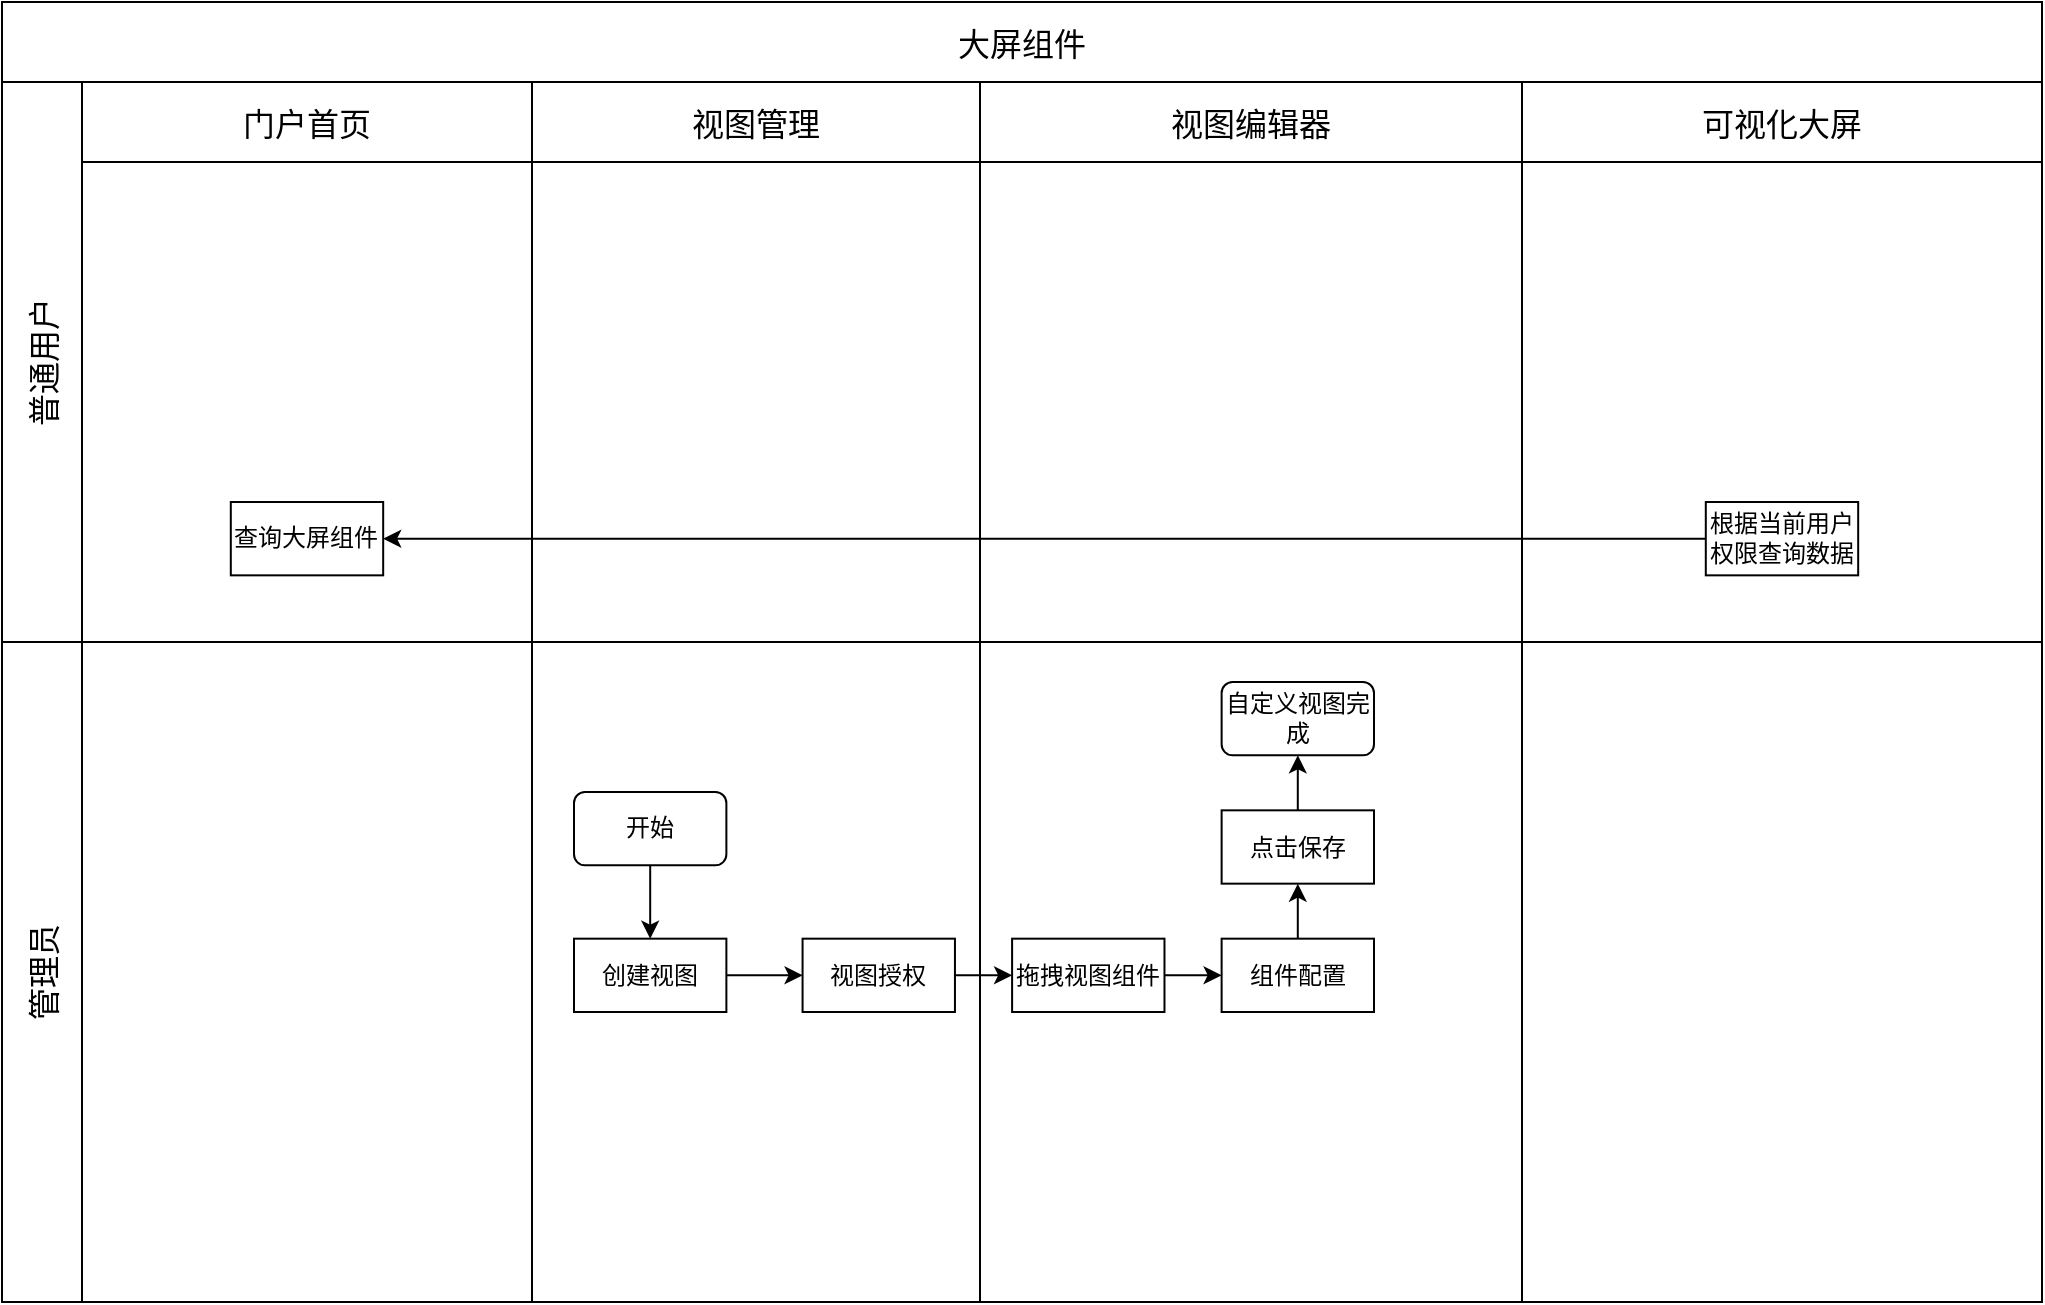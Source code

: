<mxfile version="26.1.2">
  <diagram name="第 1 页" id="osgETjnHmqt3JwMoTX2x">
    <mxGraphModel dx="2261" dy="786" grid="1" gridSize="10" guides="1" tooltips="1" connect="1" arrows="1" fold="1" page="1" pageScale="1" pageWidth="827" pageHeight="1169" math="0" shadow="0">
      <root>
        <mxCell id="0" />
        <mxCell id="1" parent="0" />
        <mxCell id="b7cma5sDClUB4dKQStpZ-1" value="大屏组件" style="shape=table;childLayout=tableLayout;startSize=40;collapsible=0;recursiveResize=0;expand=0;fontSize=16;" vertex="1" parent="1">
          <mxGeometry x="-96" y="60" width="1020" height="650" as="geometry" />
        </mxCell>
        <mxCell id="b7cma5sDClUB4dKQStpZ-2" value="普通用户" style="shape=tableRow;horizontal=0;swimlaneHead=0;swimlaneBody=0;top=0;left=0;strokeColor=inherit;bottom=0;right=0;dropTarget=0;fontStyle=0;fillColor=none;points=[[0,0.5],[1,0.5]];portConstraint=eastwest;startSize=40;collapsible=0;recursiveResize=0;expand=0;fontSize=16;" vertex="1" parent="b7cma5sDClUB4dKQStpZ-1">
          <mxGeometry y="40" width="1020" height="280" as="geometry" />
        </mxCell>
        <mxCell id="b7cma5sDClUB4dKQStpZ-3" value="门户首页" style="swimlane;swimlaneHead=0;swimlaneBody=0;fontStyle=0;strokeColor=inherit;connectable=0;fillColor=none;startSize=40;collapsible=0;recursiveResize=0;expand=0;fontSize=16;" vertex="1" parent="b7cma5sDClUB4dKQStpZ-2">
          <mxGeometry x="40" width="225" height="280" as="geometry">
            <mxRectangle width="225" height="280" as="alternateBounds" />
          </mxGeometry>
        </mxCell>
        <mxCell id="b7cma5sDClUB4dKQStpZ-33" value="查询大屏组件" style="rounded=0;whiteSpace=wrap;html=1;" vertex="1" parent="b7cma5sDClUB4dKQStpZ-3">
          <mxGeometry x="74.4" y="210.003" width="76.19" height="36.667" as="geometry" />
        </mxCell>
        <mxCell id="b7cma5sDClUB4dKQStpZ-4" value="视图管理" style="swimlane;swimlaneHead=0;swimlaneBody=0;fontStyle=0;strokeColor=inherit;connectable=0;fillColor=none;startSize=40;collapsible=0;recursiveResize=0;expand=0;fontSize=16;" vertex="1" parent="b7cma5sDClUB4dKQStpZ-2">
          <mxGeometry x="265" width="224" height="280" as="geometry">
            <mxRectangle width="224" height="280" as="alternateBounds" />
          </mxGeometry>
        </mxCell>
        <mxCell id="b7cma5sDClUB4dKQStpZ-5" value="视图编辑器" style="swimlane;swimlaneHead=0;swimlaneBody=0;fontStyle=0;strokeColor=inherit;connectable=0;fillColor=none;startSize=40;collapsible=0;recursiveResize=0;expand=0;fontSize=16;" vertex="1" parent="b7cma5sDClUB4dKQStpZ-2">
          <mxGeometry x="489" width="271" height="280" as="geometry">
            <mxRectangle width="271" height="280" as="alternateBounds" />
          </mxGeometry>
        </mxCell>
        <mxCell id="b7cma5sDClUB4dKQStpZ-14" value="可视化大屏" style="swimlane;swimlaneHead=0;swimlaneBody=0;fontStyle=0;strokeColor=inherit;connectable=0;fillColor=none;startSize=40;collapsible=0;recursiveResize=0;expand=0;fontSize=16;" vertex="1" parent="b7cma5sDClUB4dKQStpZ-2">
          <mxGeometry x="760" width="260" height="280" as="geometry">
            <mxRectangle width="260" height="280" as="alternateBounds" />
          </mxGeometry>
        </mxCell>
        <mxCell id="b7cma5sDClUB4dKQStpZ-34" value="根据当前用户权限查询数据" style="rounded=0;whiteSpace=wrap;html=1;" vertex="1" parent="b7cma5sDClUB4dKQStpZ-14">
          <mxGeometry x="91.9" y="210.003" width="76.19" height="36.667" as="geometry" />
        </mxCell>
        <mxCell id="b7cma5sDClUB4dKQStpZ-35" style="edgeStyle=orthogonalEdgeStyle;rounded=0;orthogonalLoop=1;jettySize=auto;html=1;entryX=1;entryY=0.5;entryDx=0;entryDy=0;" edge="1" parent="b7cma5sDClUB4dKQStpZ-2" source="b7cma5sDClUB4dKQStpZ-34" target="b7cma5sDClUB4dKQStpZ-33">
          <mxGeometry relative="1" as="geometry" />
        </mxCell>
        <mxCell id="b7cma5sDClUB4dKQStpZ-6" value="管理员" style="shape=tableRow;horizontal=0;swimlaneHead=0;swimlaneBody=0;top=0;left=0;strokeColor=inherit;bottom=0;right=0;dropTarget=0;fontStyle=0;fillColor=none;points=[[0,0.5],[1,0.5]];portConstraint=eastwest;startSize=40;collapsible=0;recursiveResize=0;expand=0;fontSize=16;" vertex="1" parent="b7cma5sDClUB4dKQStpZ-1">
          <mxGeometry y="320" width="1020" height="330" as="geometry" />
        </mxCell>
        <mxCell id="b7cma5sDClUB4dKQStpZ-7" value="" style="swimlane;swimlaneHead=0;swimlaneBody=0;fontStyle=0;connectable=0;strokeColor=inherit;fillColor=none;startSize=0;collapsible=0;recursiveResize=0;expand=0;fontSize=16;" vertex="1" parent="b7cma5sDClUB4dKQStpZ-6">
          <mxGeometry x="40" width="225" height="330" as="geometry">
            <mxRectangle width="225" height="330" as="alternateBounds" />
          </mxGeometry>
        </mxCell>
        <mxCell id="b7cma5sDClUB4dKQStpZ-8" value="" style="swimlane;swimlaneHead=0;swimlaneBody=0;fontStyle=0;connectable=0;strokeColor=inherit;fillColor=none;startSize=0;collapsible=0;recursiveResize=0;expand=0;fontSize=16;" vertex="1" parent="b7cma5sDClUB4dKQStpZ-6">
          <mxGeometry x="265" width="224" height="330" as="geometry">
            <mxRectangle width="224" height="330" as="alternateBounds" />
          </mxGeometry>
        </mxCell>
        <mxCell id="b7cma5sDClUB4dKQStpZ-31" value="" style="group" vertex="1" connectable="0" parent="b7cma5sDClUB4dKQStpZ-8">
          <mxGeometry x="21" y="20" width="400" height="165" as="geometry" />
        </mxCell>
        <mxCell id="b7cma5sDClUB4dKQStpZ-25" style="edgeStyle=orthogonalEdgeStyle;rounded=0;orthogonalLoop=1;jettySize=auto;html=1;entryX=0.5;entryY=0;entryDx=0;entryDy=0;" edge="1" parent="b7cma5sDClUB4dKQStpZ-31" source="b7cma5sDClUB4dKQStpZ-17" target="b7cma5sDClUB4dKQStpZ-18">
          <mxGeometry relative="1" as="geometry" />
        </mxCell>
        <mxCell id="b7cma5sDClUB4dKQStpZ-17" value="开始" style="rounded=1;whiteSpace=wrap;html=1;" vertex="1" parent="b7cma5sDClUB4dKQStpZ-31">
          <mxGeometry y="55" width="76.19" height="36.667" as="geometry" />
        </mxCell>
        <mxCell id="b7cma5sDClUB4dKQStpZ-26" style="edgeStyle=orthogonalEdgeStyle;rounded=0;orthogonalLoop=1;jettySize=auto;html=1;entryX=0;entryY=0.5;entryDx=0;entryDy=0;" edge="1" parent="b7cma5sDClUB4dKQStpZ-31" source="b7cma5sDClUB4dKQStpZ-18" target="b7cma5sDClUB4dKQStpZ-19">
          <mxGeometry relative="1" as="geometry" />
        </mxCell>
        <mxCell id="b7cma5sDClUB4dKQStpZ-18" value="创建视图" style="rounded=0;whiteSpace=wrap;html=1;" vertex="1" parent="b7cma5sDClUB4dKQStpZ-31">
          <mxGeometry y="128.333" width="76.19" height="36.667" as="geometry" />
        </mxCell>
        <mxCell id="b7cma5sDClUB4dKQStpZ-27" style="edgeStyle=orthogonalEdgeStyle;rounded=0;orthogonalLoop=1;jettySize=auto;html=1;entryX=0;entryY=0.5;entryDx=0;entryDy=0;" edge="1" parent="b7cma5sDClUB4dKQStpZ-31" source="b7cma5sDClUB4dKQStpZ-19" target="b7cma5sDClUB4dKQStpZ-20">
          <mxGeometry relative="1" as="geometry" />
        </mxCell>
        <mxCell id="b7cma5sDClUB4dKQStpZ-19" value="视图授权" style="rounded=0;whiteSpace=wrap;html=1;" vertex="1" parent="b7cma5sDClUB4dKQStpZ-31">
          <mxGeometry x="114.286" y="128.333" width="76.19" height="36.667" as="geometry" />
        </mxCell>
        <mxCell id="b7cma5sDClUB4dKQStpZ-28" style="edgeStyle=orthogonalEdgeStyle;rounded=0;orthogonalLoop=1;jettySize=auto;html=1;entryX=0;entryY=0.5;entryDx=0;entryDy=0;" edge="1" parent="b7cma5sDClUB4dKQStpZ-31" source="b7cma5sDClUB4dKQStpZ-20" target="b7cma5sDClUB4dKQStpZ-21">
          <mxGeometry relative="1" as="geometry" />
        </mxCell>
        <mxCell id="b7cma5sDClUB4dKQStpZ-20" value="拖拽视图组件" style="rounded=0;whiteSpace=wrap;html=1;" vertex="1" parent="b7cma5sDClUB4dKQStpZ-31">
          <mxGeometry x="219.048" y="128.333" width="76.19" height="36.667" as="geometry" />
        </mxCell>
        <mxCell id="b7cma5sDClUB4dKQStpZ-29" style="edgeStyle=orthogonalEdgeStyle;rounded=0;orthogonalLoop=1;jettySize=auto;html=1;entryX=0.5;entryY=1;entryDx=0;entryDy=0;" edge="1" parent="b7cma5sDClUB4dKQStpZ-31" source="b7cma5sDClUB4dKQStpZ-21" target="b7cma5sDClUB4dKQStpZ-22">
          <mxGeometry relative="1" as="geometry" />
        </mxCell>
        <mxCell id="b7cma5sDClUB4dKQStpZ-21" value="组件配置" style="rounded=0;whiteSpace=wrap;html=1;" vertex="1" parent="b7cma5sDClUB4dKQStpZ-31">
          <mxGeometry x="323.81" y="128.333" width="76.19" height="36.667" as="geometry" />
        </mxCell>
        <mxCell id="b7cma5sDClUB4dKQStpZ-30" style="edgeStyle=orthogonalEdgeStyle;rounded=0;orthogonalLoop=1;jettySize=auto;html=1;entryX=0.5;entryY=1;entryDx=0;entryDy=0;" edge="1" parent="b7cma5sDClUB4dKQStpZ-31" source="b7cma5sDClUB4dKQStpZ-22" target="b7cma5sDClUB4dKQStpZ-24">
          <mxGeometry relative="1" as="geometry" />
        </mxCell>
        <mxCell id="b7cma5sDClUB4dKQStpZ-22" value="点击保存" style="rounded=0;whiteSpace=wrap;html=1;" vertex="1" parent="b7cma5sDClUB4dKQStpZ-31">
          <mxGeometry x="323.81" y="64.167" width="76.19" height="36.667" as="geometry" />
        </mxCell>
        <mxCell id="b7cma5sDClUB4dKQStpZ-24" value="自定义视图完成" style="rounded=1;whiteSpace=wrap;html=1;" vertex="1" parent="b7cma5sDClUB4dKQStpZ-31">
          <mxGeometry x="323.81" width="76.19" height="36.667" as="geometry" />
        </mxCell>
        <mxCell id="b7cma5sDClUB4dKQStpZ-9" value="" style="swimlane;swimlaneHead=0;swimlaneBody=0;fontStyle=0;connectable=0;strokeColor=inherit;fillColor=none;startSize=0;collapsible=0;recursiveResize=0;expand=0;fontSize=16;" vertex="1" parent="b7cma5sDClUB4dKQStpZ-6">
          <mxGeometry x="489" width="271" height="330" as="geometry">
            <mxRectangle width="271" height="330" as="alternateBounds" />
          </mxGeometry>
        </mxCell>
        <mxCell id="b7cma5sDClUB4dKQStpZ-15" style="swimlane;swimlaneHead=0;swimlaneBody=0;fontStyle=0;connectable=0;strokeColor=inherit;fillColor=none;startSize=0;collapsible=0;recursiveResize=0;expand=0;fontSize=16;" vertex="1" parent="b7cma5sDClUB4dKQStpZ-6">
          <mxGeometry x="760" width="260" height="330" as="geometry">
            <mxRectangle width="260" height="330" as="alternateBounds" />
          </mxGeometry>
        </mxCell>
      </root>
    </mxGraphModel>
  </diagram>
</mxfile>
